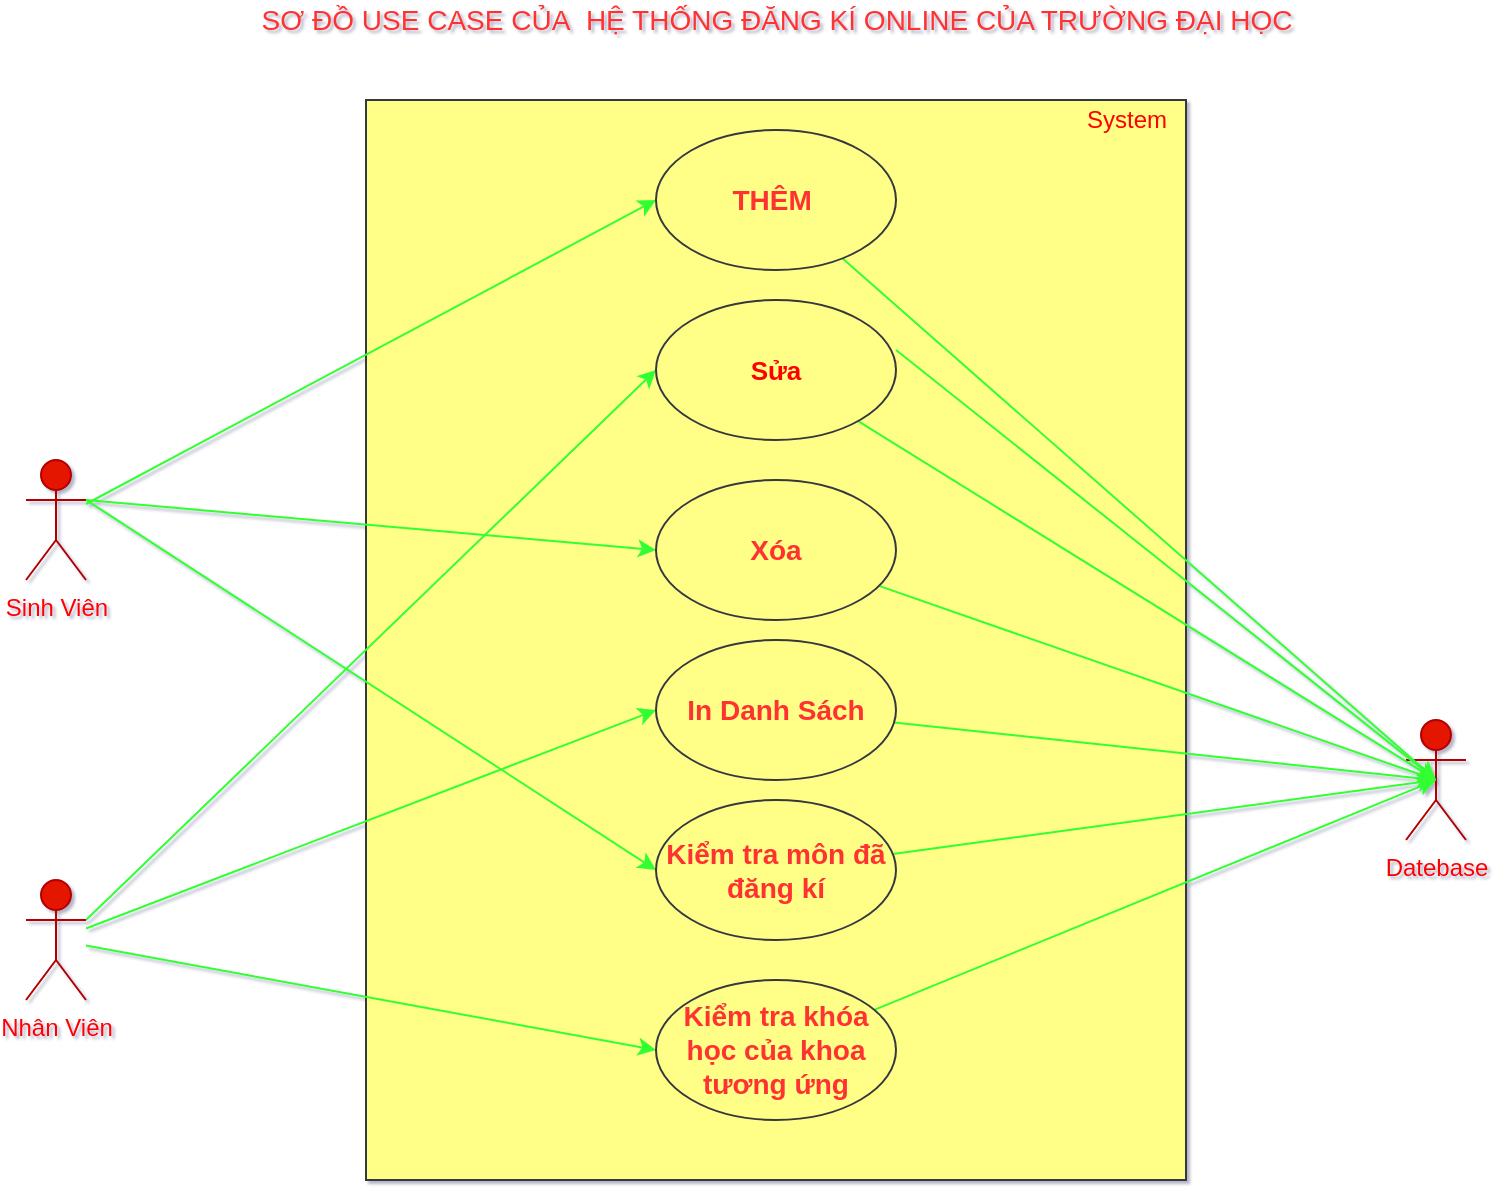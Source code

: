 <mxfile>
    <diagram name="UC lap 1.1" id="BaKB5xQlS7AyTsy6IDyh">
        <mxGraphModel dx="813" dy="609" grid="1" gridSize="10" guides="1" tooltips="1" connect="1" arrows="1" fold="1" page="1" pageScale="1" pageWidth="850" pageHeight="1100" background="#ffffff" math="0" shadow="1">
            <root>
                <mxCell id="HywjJnOVn50r_yaGMCUA-0"/>
                <mxCell id="HywjJnOVn50r_yaGMCUA-1" parent="HywjJnOVn50r_yaGMCUA-0"/>
                <mxCell id="HywjJnOVn50r_yaGMCUA-2" value="" style="whiteSpace=wrap;html=1;fillColor=#ffff88;strokeColor=#36393d;" parent="HywjJnOVn50r_yaGMCUA-1" vertex="1">
                    <mxGeometry x="220" y="90" width="410" height="540" as="geometry"/>
                </mxCell>
                <mxCell id="HywjJnOVn50r_yaGMCUA-6" value="System" style="text;html=1;align=center;verticalAlign=middle;resizable=0;points=[];autosize=1;strokeColor=none;fillColor=none;fontColor=#FF0000;" parent="HywjJnOVn50r_yaGMCUA-1" vertex="1">
                    <mxGeometry x="570" y="90" width="60" height="20" as="geometry"/>
                </mxCell>
                <mxCell id="57SZEl9mLYuHyeJzLV1E-9" style="edgeStyle=none;html=1;entryX=0;entryY=0.5;entryDx=0;entryDy=0;fontColor=#FF0000;strokeColor=#33FF33;" parent="HywjJnOVn50r_yaGMCUA-1" source="HywjJnOVn50r_yaGMCUA-8" target="HywjJnOVn50r_yaGMCUA-14" edge="1">
                    <mxGeometry relative="1" as="geometry"/>
                </mxCell>
                <mxCell id="57SZEl9mLYuHyeJzLV1E-10" style="edgeStyle=none;html=1;exitX=1;exitY=0.333;exitDx=0;exitDy=0;exitPerimeter=0;entryX=0;entryY=0.5;entryDx=0;entryDy=0;fontColor=#FF0000;strokeColor=#33FF33;" parent="HywjJnOVn50r_yaGMCUA-1" source="HywjJnOVn50r_yaGMCUA-8" target="HywjJnOVn50r_yaGMCUA-20" edge="1">
                    <mxGeometry relative="1" as="geometry"/>
                </mxCell>
                <mxCell id="57SZEl9mLYuHyeJzLV1E-15" style="edgeStyle=none;html=1;exitX=1;exitY=0.333;exitDx=0;exitDy=0;exitPerimeter=0;entryX=0;entryY=0.5;entryDx=0;entryDy=0;fontColor=#FF0000;strokeColor=#33FF33;" parent="HywjJnOVn50r_yaGMCUA-1" source="HywjJnOVn50r_yaGMCUA-8" target="57SZEl9mLYuHyeJzLV1E-1" edge="1">
                    <mxGeometry relative="1" as="geometry"/>
                </mxCell>
                <mxCell id="HywjJnOVn50r_yaGMCUA-8" value="&lt;font color=&quot;#ff0000&quot;&gt;Sinh Viên&lt;/font&gt;" style="shape=umlActor;verticalLabelPosition=bottom;verticalAlign=top;html=1;fillColor=#e51400;fontColor=#ffffff;strokeColor=#B20000;" parent="HywjJnOVn50r_yaGMCUA-1" vertex="1">
                    <mxGeometry x="50" y="270" width="30" height="60" as="geometry"/>
                </mxCell>
                <mxCell id="57SZEl9mLYuHyeJzLV1E-12" style="edgeStyle=none;html=1;entryX=0;entryY=0.5;entryDx=0;entryDy=0;fontColor=#FF0000;strokeColor=#33FF33;" parent="HywjJnOVn50r_yaGMCUA-1" source="HywjJnOVn50r_yaGMCUA-11" target="57SZEl9mLYuHyeJzLV1E-0" edge="1">
                    <mxGeometry relative="1" as="geometry"/>
                </mxCell>
                <mxCell id="57SZEl9mLYuHyeJzLV1E-13" style="edgeStyle=none;html=1;entryX=0;entryY=0.5;entryDx=0;entryDy=0;fontColor=#FF0000;strokeColor=#33FF33;" parent="HywjJnOVn50r_yaGMCUA-1" source="HywjJnOVn50r_yaGMCUA-11" target="57SZEl9mLYuHyeJzLV1E-3" edge="1">
                    <mxGeometry relative="1" as="geometry"/>
                </mxCell>
                <mxCell id="57SZEl9mLYuHyeJzLV1E-16" style="edgeStyle=none;html=1;exitX=1;exitY=0.333;exitDx=0;exitDy=0;exitPerimeter=0;entryX=0;entryY=0.5;entryDx=0;entryDy=0;fontColor=#FF0000;strokeColor=#33FF33;" parent="HywjJnOVn50r_yaGMCUA-1" source="HywjJnOVn50r_yaGMCUA-11" target="HywjJnOVn50r_yaGMCUA-18" edge="1">
                    <mxGeometry relative="1" as="geometry"/>
                </mxCell>
                <mxCell id="HywjJnOVn50r_yaGMCUA-11" value="&lt;font color=&quot;#ff0000&quot;&gt;Nhân Viên&lt;/font&gt;" style="shape=umlActor;verticalLabelPosition=bottom;verticalAlign=top;html=1;fillColor=#e51400;fontColor=#ffffff;strokeColor=#B20000;" parent="HywjJnOVn50r_yaGMCUA-1" vertex="1">
                    <mxGeometry x="50" y="480" width="30" height="60" as="geometry"/>
                </mxCell>
                <mxCell id="HywjJnOVn50r_yaGMCUA-12" value="&lt;font color=&quot;#ff0000&quot;&gt;Datebase&lt;/font&gt;" style="shape=umlActor;verticalLabelPosition=bottom;verticalAlign=top;html=1;fillColor=#e51400;fontColor=#ffffff;strokeColor=#B20000;" parent="HywjJnOVn50r_yaGMCUA-1" vertex="1">
                    <mxGeometry x="740" y="400" width="30" height="60" as="geometry"/>
                </mxCell>
                <mxCell id="HywjJnOVn50r_yaGMCUA-13" style="edgeStyle=none;html=1;fontSize=14;fontColor=#FF3333;strokeColor=#33FF33;entryX=0.5;entryY=0.5;entryDx=0;entryDy=0;entryPerimeter=0;" parent="HywjJnOVn50r_yaGMCUA-1" source="HywjJnOVn50r_yaGMCUA-14" target="HywjJnOVn50r_yaGMCUA-12" edge="1">
                    <mxGeometry relative="1" as="geometry">
                        <mxPoint x="580" y="200" as="targetPoint"/>
                    </mxGeometry>
                </mxCell>
                <mxCell id="HywjJnOVn50r_yaGMCUA-14" value="&lt;font color=&quot;#ff3333&quot;&gt;&lt;span style=&quot;font-size: 14px&quot;&gt;&lt;b&gt;THÊM&amp;nbsp;&lt;/b&gt;&lt;/span&gt;&lt;/font&gt;" style="ellipse;whiteSpace=wrap;html=1;fontSize=13;fillColor=#ffff88;strokeColor=#36393d;" parent="HywjJnOVn50r_yaGMCUA-1" vertex="1">
                    <mxGeometry x="365" y="105" width="120" height="70" as="geometry"/>
                </mxCell>
                <mxCell id="HywjJnOVn50r_yaGMCUA-15" style="edgeStyle=none;html=1;exitX=1;exitY=0.5;exitDx=0;exitDy=0;fontSize=14;fontColor=#FF3333;strokeColor=#33FF33;entryX=0.5;entryY=0.5;entryDx=0;entryDy=0;entryPerimeter=0;" parent="HywjJnOVn50r_yaGMCUA-1" target="HywjJnOVn50r_yaGMCUA-12" edge="1">
                    <mxGeometry relative="1" as="geometry">
                        <mxPoint x="670" y="270" as="targetPoint"/>
                        <mxPoint x="485" y="215" as="sourcePoint"/>
                    </mxGeometry>
                </mxCell>
                <mxCell id="HywjJnOVn50r_yaGMCUA-17" style="edgeStyle=none;html=1;entryX=0.5;entryY=0.5;entryDx=0;entryDy=0;entryPerimeter=0;fontSize=14;fontColor=#FF3333;strokeColor=#33FF33;" parent="HywjJnOVn50r_yaGMCUA-1" source="HywjJnOVn50r_yaGMCUA-18" target="HywjJnOVn50r_yaGMCUA-12" edge="1">
                    <mxGeometry relative="1" as="geometry"/>
                </mxCell>
                <mxCell id="HywjJnOVn50r_yaGMCUA-18" value="&lt;font color=&quot;#ff0000&quot;&gt;&lt;b&gt;Sửa&lt;/b&gt;&lt;/font&gt;" style="ellipse;whiteSpace=wrap;html=1;fontSize=13;fillColor=#ffff88;strokeColor=#36393d;" parent="HywjJnOVn50r_yaGMCUA-1" vertex="1">
                    <mxGeometry x="365" y="190" width="120" height="70" as="geometry"/>
                </mxCell>
                <mxCell id="HywjJnOVn50r_yaGMCUA-19" style="edgeStyle=none;html=1;entryX=0.5;entryY=0.5;entryDx=0;entryDy=0;entryPerimeter=0;fontSize=14;fontColor=#FF3333;strokeColor=#33FF33;" parent="HywjJnOVn50r_yaGMCUA-1" source="HywjJnOVn50r_yaGMCUA-20" target="HywjJnOVn50r_yaGMCUA-12" edge="1">
                    <mxGeometry relative="1" as="geometry"/>
                </mxCell>
                <mxCell id="HywjJnOVn50r_yaGMCUA-20" value="&lt;font color=&quot;#ff3333&quot;&gt;&lt;span style=&quot;font-size: 14px&quot;&gt;&lt;b&gt;Xóa&lt;/b&gt;&lt;/span&gt;&lt;/font&gt;" style="ellipse;whiteSpace=wrap;html=1;fontSize=13;fillColor=#ffff88;strokeColor=#36393d;" parent="HywjJnOVn50r_yaGMCUA-1" vertex="1">
                    <mxGeometry x="365" y="280" width="120" height="70" as="geometry"/>
                </mxCell>
                <mxCell id="5IM-y720YFVcqMJ-c1rj-0" value="SƠ ĐỒ USE CASE CỦA&amp;nbsp; HỆ THỐNG ĐĂNG KÍ ONLINE CỦA TRƯỜNG ĐẠI HỌC" style="text;html=1;align=center;verticalAlign=middle;resizable=0;points=[];autosize=1;strokeColor=none;fillColor=none;fontSize=14;fontColor=#FF3333;" parent="HywjJnOVn50r_yaGMCUA-1" vertex="1">
                    <mxGeometry x="160" y="40" width="530" height="20" as="geometry"/>
                </mxCell>
                <mxCell id="57SZEl9mLYuHyeJzLV1E-5" style="edgeStyle=none;html=1;entryX=0.5;entryY=0.5;entryDx=0;entryDy=0;entryPerimeter=0;fontColor=#FF0000;strokeColor=#33FF33;" parent="HywjJnOVn50r_yaGMCUA-1" source="57SZEl9mLYuHyeJzLV1E-0" target="HywjJnOVn50r_yaGMCUA-12" edge="1">
                    <mxGeometry relative="1" as="geometry"/>
                </mxCell>
                <mxCell id="57SZEl9mLYuHyeJzLV1E-0" value="&lt;font color=&quot;#ff3333&quot;&gt;&lt;span style=&quot;font-size: 14px&quot;&gt;&lt;b&gt;In Danh Sách&lt;/b&gt;&lt;/span&gt;&lt;/font&gt;" style="ellipse;whiteSpace=wrap;html=1;fontSize=13;fillColor=#ffff88;strokeColor=#36393d;" parent="HywjJnOVn50r_yaGMCUA-1" vertex="1">
                    <mxGeometry x="365" y="360" width="120" height="70" as="geometry"/>
                </mxCell>
                <mxCell id="57SZEl9mLYuHyeJzLV1E-6" style="edgeStyle=none;html=1;entryX=0.5;entryY=0.5;entryDx=0;entryDy=0;entryPerimeter=0;fontColor=#FF0000;strokeColor=#33FF33;" parent="HywjJnOVn50r_yaGMCUA-1" source="57SZEl9mLYuHyeJzLV1E-1" target="HywjJnOVn50r_yaGMCUA-12" edge="1">
                    <mxGeometry relative="1" as="geometry"/>
                </mxCell>
                <mxCell id="57SZEl9mLYuHyeJzLV1E-1" value="&lt;font color=&quot;#ff3333&quot;&gt;&lt;span style=&quot;font-size: 14px&quot;&gt;&lt;b&gt;Kiểm tra môn đã đăng kí&lt;/b&gt;&lt;/span&gt;&lt;/font&gt;" style="ellipse;whiteSpace=wrap;html=1;fontSize=13;fillColor=#ffff88;strokeColor=#36393d;" parent="HywjJnOVn50r_yaGMCUA-1" vertex="1">
                    <mxGeometry x="365" y="440" width="120" height="70" as="geometry"/>
                </mxCell>
                <mxCell id="57SZEl9mLYuHyeJzLV1E-8" style="edgeStyle=none;html=1;entryX=0.5;entryY=0.5;entryDx=0;entryDy=0;entryPerimeter=0;fontColor=#FF0000;strokeColor=#33FF33;" parent="HywjJnOVn50r_yaGMCUA-1" source="57SZEl9mLYuHyeJzLV1E-3" target="HywjJnOVn50r_yaGMCUA-12" edge="1">
                    <mxGeometry relative="1" as="geometry"/>
                </mxCell>
                <mxCell id="57SZEl9mLYuHyeJzLV1E-3" value="&lt;font color=&quot;#ff3333&quot;&gt;&lt;span style=&quot;font-size: 14px&quot;&gt;&lt;b&gt;Kiểm tra khóa học của khoa tương ứng&lt;/b&gt;&lt;/span&gt;&lt;/font&gt;" style="ellipse;whiteSpace=wrap;html=1;fontSize=13;fillColor=#ffff88;strokeColor=#36393d;" parent="HywjJnOVn50r_yaGMCUA-1" vertex="1">
                    <mxGeometry x="365" y="530" width="120" height="70" as="geometry"/>
                </mxCell>
            </root>
        </mxGraphModel>
    </diagram>
    <diagram id="lmcQw4kvbDphi3jp26cH" name="UC lap 1.2">
        <mxGraphModel dx="813" dy="609" grid="1" gridSize="10" guides="1" tooltips="1" connect="1" arrows="1" fold="1" page="1" pageScale="1" pageWidth="850" pageHeight="1100" background="#ffffff" math="0" shadow="1">
            <root>
                <mxCell id="0"/>
                <mxCell id="1" parent="0"/>
                <mxCell id="6" value="&lt;br&gt;&lt;br&gt;" style="whiteSpace=wrap;html=1;fillColor=#ffff88;strokeColor=#36393d;" parent="1" vertex="1">
                    <mxGeometry x="255" y="130" width="340" height="490" as="geometry"/>
                </mxCell>
                <mxCell id="22" style="edgeStyle=none;html=1;fontSize=14;fontColor=#FF3333;strokeColor=#33FF33;entryX=0;entryY=0.5;entryDx=0;entryDy=0;exitX=0.5;exitY=0.5;exitDx=0;exitDy=0;exitPerimeter=0;" parent="1" source="4" target="19" edge="1">
                    <mxGeometry relative="1" as="geometry"/>
                </mxCell>
                <mxCell id="33" style="edgeStyle=none;html=1;exitX=0.5;exitY=0.5;exitDx=0;exitDy=0;exitPerimeter=0;fontSize=14;fontColor=#FF3333;strokeColor=#33FF33;entryX=0;entryY=0.5;entryDx=0;entryDy=0;" parent="1" source="4" target="21" edge="1">
                    <mxGeometry relative="1" as="geometry"/>
                </mxCell>
                <mxCell id="CKqXCQ0zweLGZ3_orSPS-34" style="edgeStyle=none;html=1;exitX=0.5;exitY=0.5;exitDx=0;exitDy=0;exitPerimeter=0;fontSize=14;fontColor=#FF3333;strokeColor=#33FF33;entryX=0;entryY=0.5;entryDx=0;entryDy=0;" parent="1" source="4" target="CKqXCQ0zweLGZ3_orSPS-33" edge="1">
                    <mxGeometry relative="1" as="geometry"/>
                </mxCell>
                <mxCell id="4" value="&lt;font color=&quot;#ff0000&quot;&gt;Khach Hang Mua&lt;/font&gt;" style="shape=umlActor;verticalLabelPosition=bottom;verticalAlign=top;html=1;fillColor=#e51400;fontColor=#ffffff;strokeColor=#B20000;" parent="1" vertex="1">
                    <mxGeometry x="80" y="350" width="30" height="60" as="geometry"/>
                </mxCell>
                <mxCell id="7" value="System" style="text;html=1;align=center;verticalAlign=middle;resizable=0;points=[];autosize=1;strokeColor=none;fillColor=none;fontColor=#FF0000;" parent="1" vertex="1">
                    <mxGeometry x="535" y="130" width="60" height="20" as="geometry"/>
                </mxCell>
                <mxCell id="31" style="edgeStyle=none;html=1;entryX=0;entryY=0.5;entryDx=0;entryDy=0;fontSize=14;fontColor=#FF3333;strokeColor=#33FF33;" parent="1" source="8" target="18" edge="1">
                    <mxGeometry relative="1" as="geometry"/>
                </mxCell>
                <mxCell id="CKqXCQ0zweLGZ3_orSPS-36" style="edgeStyle=none;html=1;exitX=0.5;exitY=0.5;exitDx=0;exitDy=0;exitPerimeter=0;entryX=0;entryY=0.5;entryDx=0;entryDy=0;fontSize=14;fontColor=#FF3333;strokeColor=#33FF33;" parent="1" source="8" target="CKqXCQ0zweLGZ3_orSPS-33" edge="1">
                    <mxGeometry relative="1" as="geometry"/>
                </mxCell>
                <mxCell id="8" value="&lt;font color=&quot;#ff0000&quot;&gt;Khach Hang Ban&lt;/font&gt;" style="shape=umlActor;verticalLabelPosition=bottom;verticalAlign=top;html=1;fillColor=#e51400;fontColor=#ffffff;strokeColor=#B20000;" parent="1" vertex="1">
                    <mxGeometry x="80" y="220" width="30" height="60" as="geometry"/>
                </mxCell>
                <mxCell id="E8vC2fq5tRSSQcgFJ9qM-34" style="edgeStyle=none;html=1;exitX=0.5;exitY=0.5;exitDx=0;exitDy=0;exitPerimeter=0;entryX=0;entryY=0.5;entryDx=0;entryDy=0;strokeColor=#33FF33;" parent="1" source="9" target="CKqXCQ0zweLGZ3_orSPS-56" edge="1">
                    <mxGeometry relative="1" as="geometry"/>
                </mxCell>
                <mxCell id="E8vC2fq5tRSSQcgFJ9qM-46" style="edgeStyle=none;html=1;exitX=0.5;exitY=0.5;exitDx=0;exitDy=0;exitPerimeter=0;entryX=0.5;entryY=1;entryDx=0;entryDy=0;strokeColor=#33FF33;" parent="1" source="9" target="18" edge="1">
                    <mxGeometry relative="1" as="geometry"/>
                </mxCell>
                <mxCell id="9" value="&lt;font color=&quot;#ff0000&quot;&gt;Cong Ty&lt;/font&gt;" style="shape=umlActor;verticalLabelPosition=bottom;verticalAlign=top;html=1;fillColor=#e51400;fontColor=#ffffff;strokeColor=#B20000;" parent="1" vertex="1">
                    <mxGeometry x="80" y="480" width="30" height="60" as="geometry"/>
                </mxCell>
                <mxCell id="E8vC2fq5tRSSQcgFJ9qM-36" style="edgeStyle=none;html=1;exitX=1;exitY=0.5;exitDx=0;exitDy=0;entryX=0.5;entryY=0.5;entryDx=0;entryDy=0;entryPerimeter=0;strokeColor=#66FF66;" parent="1" source="18" target="TRkGjYj2hW8KchIMApZH-34" edge="1">
                    <mxGeometry relative="1" as="geometry">
                        <mxPoint x="720" y="350" as="targetPoint"/>
                    </mxGeometry>
                </mxCell>
                <mxCell id="18" value="&lt;font color=&quot;#ff3333&quot;&gt;&lt;span style=&quot;font-size: 14px&quot;&gt;&lt;b&gt;Cung Cấp Thông Tin Căn Nhà&lt;/b&gt;&lt;/span&gt;&lt;/font&gt;" style="ellipse;whiteSpace=wrap;html=1;fontSize=13;fillColor=#ffff88;strokeColor=#36393d;" parent="1" vertex="1">
                    <mxGeometry x="358" y="240" width="135" height="100" as="geometry"/>
                </mxCell>
                <mxCell id="E8vC2fq5tRSSQcgFJ9qM-38" style="edgeStyle=none;html=1;exitX=1;exitY=0.5;exitDx=0;exitDy=0;entryX=0.5;entryY=0.5;entryDx=0;entryDy=0;entryPerimeter=0;strokeColor=#66FF66;" parent="1" source="19" target="TRkGjYj2hW8KchIMApZH-34" edge="1">
                    <mxGeometry relative="1" as="geometry">
                        <mxPoint x="730" y="350" as="targetPoint"/>
                    </mxGeometry>
                </mxCell>
                <mxCell id="19" value="&lt;font color=&quot;#ff3333&quot;&gt;&lt;span style=&quot;font-size: 14px&quot;&gt;&lt;b&gt;Tìm Kiếm Căn Nhà&lt;/b&gt;&lt;/span&gt;&lt;/font&gt;" style="ellipse;whiteSpace=wrap;html=1;fontSize=13;fillColor=#ffff88;strokeColor=#36393d;" parent="1" vertex="1">
                    <mxGeometry x="365" y="450" width="120" height="70" as="geometry"/>
                </mxCell>
                <mxCell id="E8vC2fq5tRSSQcgFJ9qM-39" style="edgeStyle=none;html=1;exitX=1;exitY=0.5;exitDx=0;exitDy=0;entryX=0.5;entryY=0.5;entryDx=0;entryDy=0;entryPerimeter=0;strokeColor=#66FF66;" parent="1" source="21" target="TRkGjYj2hW8KchIMApZH-34" edge="1">
                    <mxGeometry relative="1" as="geometry"/>
                </mxCell>
                <mxCell id="21" value="&lt;font color=&quot;#ff3333&quot;&gt;&lt;span style=&quot;font-size: 14px&quot;&gt;&lt;b&gt;Chọn Mua&lt;/b&gt;&lt;/span&gt;&lt;/font&gt;&lt;span style=&quot;color: rgba(0 , 0 , 0 , 0) ; font-family: monospace ; font-size: 0px&quot;&gt;%3CmxGraphModel%3E%3Croot%3E%3CmxCell%20id%3D%220%22%2F%3E%3CmxCell%20id%3D%221%22%20parent%3D%220%22%2F%3E%3CmxCell%20id%3D%222%22%20value%3D%22%26lt%3Bfont%20color%3D%26quot%3B%23ff3333%26quot%3B%20size%3D%26quot%3B1%26quot%3B%26gt%3B%26lt%3Bb%20style%3D%26quot%3Bfont-size%3A%2014px%26quot%3B%26gt%3BCung%20cap%20thong%20tin%26lt%3B%2Fb%26gt%3B%26lt%3B%2Ffont%26gt%3B%22%20style%3D%22ellipse%3BwhiteSpace%3Dwrap%3Bhtml%3D1%3BfontSize%3D13%3BfillColor%3D%23ffff88%3BstrokeColor%3D%2336393d%3B%22%20vertex%3D%221%22%20parent%3D%221%22%3E%3CmxGeometry%20x%3D%22375%22%20y%3D%22210%22%20width%3D%22120%22%20height%3D%2270%22%20as%3D%22geometry%22%2F%3E%3C%2FmxCell%3E%3C%2Froot%3E%3C%2FmxGraphModel%3E&lt;/span&gt;" style="ellipse;whiteSpace=wrap;html=1;fontSize=13;fillColor=#ffff88;strokeColor=#36393d;" parent="1" vertex="1">
                    <mxGeometry x="365" y="540" width="120" height="70" as="geometry"/>
                </mxCell>
                <mxCell id="oj7GwHbFs0XgpvPDN98D-33" value="SƠ ĐỒ USE CASE CỦA CÔNG TY KINH DOANH BẤT ĐỘNG SẢN&amp;nbsp;" style="text;html=1;align=center;verticalAlign=middle;resizable=0;points=[];autosize=1;strokeColor=none;fillColor=none;fontSize=14;fontColor=#FF3333;" parent="1" vertex="1">
                    <mxGeometry x="205" y="90" width="440" height="20" as="geometry"/>
                </mxCell>
                <mxCell id="E8vC2fq5tRSSQcgFJ9qM-35" style="edgeStyle=none;html=1;exitX=1;exitY=0.5;exitDx=0;exitDy=0;entryX=0.5;entryY=0.5;entryDx=0;entryDy=0;entryPerimeter=0;strokeColor=#66FF66;" parent="1" source="CKqXCQ0zweLGZ3_orSPS-33" target="TRkGjYj2hW8KchIMApZH-34" edge="1">
                    <mxGeometry relative="1" as="geometry"/>
                </mxCell>
                <mxCell id="CKqXCQ0zweLGZ3_orSPS-33" value="&lt;font color=&quot;#ff0000&quot;&gt;&lt;b&gt;Đăng Nhập&lt;/b&gt;&lt;/font&gt;" style="ellipse;whiteSpace=wrap;html=1;fontSize=13;fillColor=#ffff88;strokeColor=#36393d;" parent="1" vertex="1">
                    <mxGeometry x="365" y="140" width="120" height="70" as="geometry"/>
                </mxCell>
                <mxCell id="CKqXCQ0zweLGZ3_orSPS-42" value="" style="endArrow=none;dashed=1;html=1;fontSize=14;fontColor=#FF0000;strokeColor=#33FF33;exitX=0;exitY=0;exitDx=0;exitDy=0;entryX=0;entryY=1;entryDx=0;entryDy=0;" parent="1" source="21" target="CKqXCQ0zweLGZ3_orSPS-33" edge="1">
                    <mxGeometry width="50" height="50" relative="1" as="geometry">
                        <mxPoint x="500" y="510" as="sourcePoint"/>
                        <mxPoint x="550" y="460" as="targetPoint"/>
                        <Array as="points">
                            <mxPoint x="290" y="410"/>
                        </Array>
                    </mxGeometry>
                </mxCell>
                <mxCell id="CKqXCQ0zweLGZ3_orSPS-49" value="" style="endArrow=classic;html=1;fontSize=14;fontColor=#FF0000;strokeColor=#33FF33;entryX=0;entryY=1;entryDx=0;entryDy=0;" parent="1" target="CKqXCQ0zweLGZ3_orSPS-33" edge="1">
                    <mxGeometry width="50" height="50" relative="1" as="geometry">
                        <mxPoint x="360" y="250" as="sourcePoint"/>
                        <mxPoint x="550" y="480" as="targetPoint"/>
                    </mxGeometry>
                </mxCell>
                <mxCell id="CKqXCQ0zweLGZ3_orSPS-55" value="&lt;span style=&quot;color: rgb(255, 0, 0); font-family: helvetica; font-size: 14px; font-style: normal; font-weight: 400; letter-spacing: normal; text-align: center; text-indent: 0px; text-transform: none; word-spacing: 0px; background-color: rgb(255, 255, 102); display: inline; float: none;&quot;&gt;&amp;lt;&amp;lt;includes&amp;gt;&amp;gt;&lt;/span&gt;" style="text;whiteSpace=wrap;html=1;fontSize=14;fontColor=#FF0000;" parent="1" vertex="1">
                    <mxGeometry x="270" y="340" width="110" height="30" as="geometry"/>
                </mxCell>
                <mxCell id="E8vC2fq5tRSSQcgFJ9qM-37" style="edgeStyle=none;html=1;exitX=1;exitY=0.5;exitDx=0;exitDy=0;entryX=0.5;entryY=0.5;entryDx=0;entryDy=0;entryPerimeter=0;strokeColor=#66FF66;" parent="1" source="CKqXCQ0zweLGZ3_orSPS-56" target="TRkGjYj2hW8KchIMApZH-34" edge="1">
                    <mxGeometry relative="1" as="geometry"/>
                </mxCell>
                <mxCell id="CKqXCQ0zweLGZ3_orSPS-56" value="&lt;font color=&quot;#ff3333&quot;&gt;&lt;span style=&quot;font-size: 14px&quot;&gt;&lt;b&gt;Đăng bán&lt;/b&gt;&lt;/span&gt;&lt;/font&gt;" style="ellipse;whiteSpace=wrap;html=1;fontSize=13;fillColor=#ffff88;strokeColor=#36393d;" parent="1" vertex="1">
                    <mxGeometry x="365" y="370" width="120" height="70" as="geometry"/>
                </mxCell>
                <mxCell id="TRkGjYj2hW8KchIMApZH-34" value="&lt;font color=&quot;#ff0000&quot;&gt;Database&lt;br&gt;&lt;br&gt;&lt;/font&gt;" style="shape=umlActor;verticalLabelPosition=bottom;verticalAlign=top;html=1;fillColor=#e51400;fontColor=#ffffff;strokeColor=#B20000;" parent="1" vertex="1">
                    <mxGeometry x="710" y="325" width="30" height="60" as="geometry"/>
                </mxCell>
                <mxCell id="E8vC2fq5tRSSQcgFJ9qM-40" value="" style="endArrow=none;dashed=1;html=1;fontSize=14;fontColor=#FF0000;strokeColor=#33FF33;exitX=1;exitY=1;exitDx=0;exitDy=0;entryX=1;entryY=1;entryDx=0;entryDy=0;" parent="1" source="18" target="CKqXCQ0zweLGZ3_orSPS-33" edge="1">
                    <mxGeometry width="50" height="50" relative="1" as="geometry">
                        <mxPoint x="392.574" y="560.251" as="sourcePoint"/>
                        <mxPoint x="392.574" y="209.749" as="targetPoint"/>
                        <Array as="points">
                            <mxPoint x="550" y="270"/>
                        </Array>
                    </mxGeometry>
                </mxCell>
                <mxCell id="E8vC2fq5tRSSQcgFJ9qM-41" value="&lt;span style=&quot;color: rgb(255, 0, 0); font-family: helvetica; font-size: 14px; font-style: normal; font-weight: 400; letter-spacing: normal; text-align: center; text-indent: 0px; text-transform: none; word-spacing: 0px; background-color: rgb(255, 255, 102); display: inline; float: none;&quot;&gt;&amp;lt;&amp;lt;includes&amp;gt;&amp;gt;&lt;/span&gt;" style="text;whiteSpace=wrap;html=1;fontSize=14;fontColor=#FF0000;" parent="1" vertex="1">
                    <mxGeometry x="450" y="210" width="110" height="30" as="geometry"/>
                </mxCell>
                <mxCell id="E8vC2fq5tRSSQcgFJ9qM-43" value="" style="endArrow=classic;html=1;fontSize=14;fontColor=#FF0000;strokeColor=#33FF33;entryX=1;entryY=1;entryDx=0;entryDy=0;" parent="1" source="E8vC2fq5tRSSQcgFJ9qM-41" target="CKqXCQ0zweLGZ3_orSPS-33" edge="1">
                    <mxGeometry width="50" height="50" relative="1" as="geometry">
                        <mxPoint x="370" y="260" as="sourcePoint"/>
                        <mxPoint x="392.574" y="209.749" as="targetPoint"/>
                    </mxGeometry>
                </mxCell>
                <mxCell id="E8vC2fq5tRSSQcgFJ9qM-44" value="" style="endArrow=none;dashed=1;html=1;fontSize=14;fontColor=#FF0000;strokeColor=#33FF33;exitX=1;exitY=0;exitDx=0;exitDy=0;entryX=1;entryY=1;entryDx=0;entryDy=0;" parent="1" source="CKqXCQ0zweLGZ3_orSPS-56" edge="1">
                    <mxGeometry width="50" height="50" relative="1" as="geometry">
                        <mxPoint x="483.052" y="335.487" as="sourcePoint"/>
                        <mxPoint x="477.426" y="209.749" as="targetPoint"/>
                        <Array as="points">
                            <mxPoint x="570" y="370"/>
                        </Array>
                    </mxGeometry>
                </mxCell>
                <mxCell id="E8vC2fq5tRSSQcgFJ9qM-45" value="&lt;span style=&quot;color: rgb(255, 0, 0); font-family: helvetica; font-size: 14px; font-style: normal; font-weight: 400; letter-spacing: normal; text-align: center; text-indent: 0px; text-transform: none; word-spacing: 0px; background-color: rgb(255, 255, 102); display: inline; float: none;&quot;&gt;&amp;lt;&amp;lt;includes&amp;gt;&amp;gt;&lt;/span&gt;" style="text;whiteSpace=wrap;html=1;fontSize=14;fontColor=#FF0000;" parent="1" vertex="1">
                    <mxGeometry x="493" y="320" width="110" height="30" as="geometry"/>
                </mxCell>
            </root>
        </mxGraphModel>
    </diagram>
    <diagram name="UC lap 1.3" id="aLerm6YM1R3cJ49Gw85k">
        <mxGraphModel dx="813" dy="609" grid="1" gridSize="10" guides="1" tooltips="1" connect="1" arrows="1" fold="1" page="1" pageScale="1" pageWidth="850" pageHeight="1100" background="#ffffff" math="0" shadow="1">
            <root>
                <mxCell id="0dL-zO5Dm2OIh3HviiRP-0"/>
                <mxCell id="0dL-zO5Dm2OIh3HviiRP-1" parent="0dL-zO5Dm2OIh3HviiRP-0"/>
                <mxCell id="0dL-zO5Dm2OIh3HviiRP-2" value="" style="whiteSpace=wrap;html=1;fillColor=#ffff88;strokeColor=#36393d;" parent="0dL-zO5Dm2OIh3HviiRP-1" vertex="1">
                    <mxGeometry x="190" y="50" width="480" height="860" as="geometry"/>
                </mxCell>
                <mxCell id="IfrcRy9oZ4zMCc9EystK-19" style="edgeStyle=none;html=1;exitX=0.5;exitY=0.5;exitDx=0;exitDy=0;exitPerimeter=0;entryX=0;entryY=0.5;entryDx=0;entryDy=0;fontColor=#FF3333;strokeColor=#33FF33;" parent="0dL-zO5Dm2OIh3HviiRP-1" source="0dL-zO5Dm2OIh3HviiRP-5" target="IfrcRy9oZ4zMCc9EystK-5" edge="1">
                    <mxGeometry relative="1" as="geometry"/>
                </mxCell>
                <mxCell id="IfrcRy9oZ4zMCc9EystK-20" style="edgeStyle=none;html=1;exitX=0.5;exitY=0.5;exitDx=0;exitDy=0;exitPerimeter=0;entryX=0;entryY=0.5;entryDx=0;entryDy=0;fontColor=#FF3333;strokeColor=#33FF33;" parent="0dL-zO5Dm2OIh3HviiRP-1" source="0dL-zO5Dm2OIh3HviiRP-5" target="IfrcRy9oZ4zMCc9EystK-0" edge="1">
                    <mxGeometry relative="1" as="geometry"/>
                </mxCell>
                <mxCell id="IfrcRy9oZ4zMCc9EystK-21" style="edgeStyle=none;html=1;exitX=0.5;exitY=0.5;exitDx=0;exitDy=0;exitPerimeter=0;entryX=0;entryY=0.5;entryDx=0;entryDy=0;fontColor=#FF3333;strokeColor=#33FF33;" parent="0dL-zO5Dm2OIh3HviiRP-1" source="0dL-zO5Dm2OIh3HviiRP-5" target="IfrcRy9oZ4zMCc9EystK-3" edge="1">
                    <mxGeometry relative="1" as="geometry"/>
                </mxCell>
                <mxCell id="IfrcRy9oZ4zMCc9EystK-22" style="edgeStyle=none;html=1;exitX=0.5;exitY=0.5;exitDx=0;exitDy=0;exitPerimeter=0;entryX=0;entryY=0.5;entryDx=0;entryDy=0;fontColor=#FF3333;strokeColor=#33FF33;" parent="0dL-zO5Dm2OIh3HviiRP-1" source="0dL-zO5Dm2OIh3HviiRP-5" target="IfrcRy9oZ4zMCc9EystK-4" edge="1">
                    <mxGeometry relative="1" as="geometry"/>
                </mxCell>
                <mxCell id="IfrcRy9oZ4zMCc9EystK-23" style="edgeStyle=none;html=1;exitX=0.5;exitY=0.5;exitDx=0;exitDy=0;exitPerimeter=0;entryX=0;entryY=0.5;entryDx=0;entryDy=0;fontColor=#FF3333;strokeColor=#33FF33;" parent="0dL-zO5Dm2OIh3HviiRP-1" source="0dL-zO5Dm2OIh3HviiRP-5" target="0dL-zO5Dm2OIh3HviiRP-20" edge="1">
                    <mxGeometry relative="1" as="geometry"/>
                </mxCell>
                <mxCell id="IfrcRy9oZ4zMCc9EystK-24" style="edgeStyle=none;html=1;exitX=0.5;exitY=0.5;exitDx=0;exitDy=0;exitPerimeter=0;entryX=0;entryY=0.5;entryDx=0;entryDy=0;fontColor=#FF3333;strokeColor=#33FF33;" parent="0dL-zO5Dm2OIh3HviiRP-1" source="0dL-zO5Dm2OIh3HviiRP-5" target="IfrcRy9oZ4zMCc9EystK-1" edge="1">
                    <mxGeometry relative="1" as="geometry"/>
                </mxCell>
                <mxCell id="0dL-zO5Dm2OIh3HviiRP-5" value="&lt;font color=&quot;#ff0000&quot;&gt;Quan Li&lt;/font&gt;" style="shape=umlActor;verticalLabelPosition=bottom;verticalAlign=top;html=1;fillColor=#e51400;fontColor=#ffffff;strokeColor=#B20000;" parent="0dL-zO5Dm2OIh3HviiRP-1" vertex="1">
                    <mxGeometry x="20" y="560" width="30" height="60" as="geometry"/>
                </mxCell>
                <mxCell id="0dL-zO5Dm2OIh3HviiRP-6" value="System" style="text;html=1;align=center;verticalAlign=middle;resizable=0;points=[];autosize=1;strokeColor=none;fillColor=none;fontColor=#FF0000;" parent="0dL-zO5Dm2OIh3HviiRP-1" vertex="1">
                    <mxGeometry x="610" y="50" width="60" height="20" as="geometry"/>
                </mxCell>
                <mxCell id="IfrcRy9oZ4zMCc9EystK-16" style="edgeStyle=none;html=1;exitX=0.5;exitY=0.5;exitDx=0;exitDy=0;exitPerimeter=0;entryX=0;entryY=0.5;entryDx=0;entryDy=0;fontColor=#FF3333;strokeColor=#33FF33;" parent="0dL-zO5Dm2OIh3HviiRP-1" source="0dL-zO5Dm2OIh3HviiRP-8" target="0dL-zO5Dm2OIh3HviiRP-14" edge="1">
                    <mxGeometry relative="1" as="geometry"/>
                </mxCell>
                <mxCell id="IfrcRy9oZ4zMCc9EystK-17" style="edgeStyle=none;html=1;exitX=0.5;exitY=0.5;exitDx=0;exitDy=0;exitPerimeter=0;entryX=0;entryY=0.5;entryDx=0;entryDy=0;fontColor=#FF3333;strokeColor=#33FF33;" parent="0dL-zO5Dm2OIh3HviiRP-1" source="0dL-zO5Dm2OIh3HviiRP-8" target="0dL-zO5Dm2OIh3HviiRP-16" edge="1">
                    <mxGeometry relative="1" as="geometry"/>
                </mxCell>
                <mxCell id="0dL-zO5Dm2OIh3HviiRP-8" value="&lt;font color=&quot;#ff0000&quot;&gt;Khach Hang&lt;/font&gt;" style="shape=umlActor;verticalLabelPosition=bottom;verticalAlign=top;html=1;fillColor=#e51400;fontColor=#ffffff;strokeColor=#B20000;" parent="0dL-zO5Dm2OIh3HviiRP-1" vertex="1">
                    <mxGeometry x="30" y="145" width="30" height="60" as="geometry"/>
                </mxCell>
                <mxCell id="0dL-zO5Dm2OIh3HviiRP-12" value="&lt;font color=&quot;#ff0000&quot;&gt;Datebase&lt;/font&gt;" style="shape=umlActor;verticalLabelPosition=bottom;verticalAlign=top;html=1;fillColor=#e51400;fontColor=#ffffff;strokeColor=#B20000;" parent="0dL-zO5Dm2OIh3HviiRP-1" vertex="1">
                    <mxGeometry x="800" y="425" width="30" height="60" as="geometry"/>
                </mxCell>
                <mxCell id="0dL-zO5Dm2OIh3HviiRP-14" value="&lt;b&gt;&lt;font color=&quot;#ff3333&quot;&gt;Mượn ĐĨa&lt;/font&gt;&lt;/b&gt;" style="ellipse;whiteSpace=wrap;html=1;fontSize=13;fillColor=#ffff88;strokeColor=#36393d;" parent="0dL-zO5Dm2OIh3HviiRP-1" vertex="1">
                    <mxGeometry x="270" y="60" width="120" height="70" as="geometry"/>
                </mxCell>
                <mxCell id="0dL-zO5Dm2OIh3HviiRP-16" value="&lt;font color=&quot;#ff3333&quot;&gt;&lt;span style=&quot;font-size: 14px&quot;&gt;&lt;b&gt;Trả Đĩa&lt;/b&gt;&lt;/span&gt;&lt;/font&gt;" style="ellipse;whiteSpace=wrap;html=1;fontSize=13;fillColor=#ffff88;strokeColor=#36393d;" parent="0dL-zO5Dm2OIh3HviiRP-1" vertex="1">
                    <mxGeometry x="270" y="205" width="120" height="70" as="geometry"/>
                </mxCell>
                <mxCell id="32CurcwOx7G0e572XrAO-2" style="edgeStyle=none;html=1;exitX=1;exitY=0.5;exitDx=0;exitDy=0;entryX=0.5;entryY=0.5;entryDx=0;entryDy=0;entryPerimeter=0;strokeColor=#33FF33;" parent="0dL-zO5Dm2OIh3HviiRP-1" source="0dL-zO5Dm2OIh3HviiRP-18" target="0dL-zO5Dm2OIh3HviiRP-12" edge="1">
                    <mxGeometry relative="1" as="geometry"/>
                </mxCell>
                <mxCell id="0dL-zO5Dm2OIh3HviiRP-18" value="&lt;font color=&quot;#ff3333&quot;&gt;&lt;span style=&quot;font-size: 14px&quot;&gt;&lt;b&gt;Đóng phạt&lt;/b&gt;&lt;/span&gt;&lt;/font&gt;" style="ellipse;whiteSpace=wrap;html=1;fontSize=13;fillColor=#ffff88;strokeColor=#36393d;" parent="0dL-zO5Dm2OIh3HviiRP-1" vertex="1">
                    <mxGeometry x="490" y="205" width="120" height="70" as="geometry"/>
                </mxCell>
                <mxCell id="0dL-zO5Dm2OIh3HviiRP-19" style="edgeStyle=none;html=1;entryX=0.5;entryY=0.5;entryDx=0;entryDy=0;entryPerimeter=0;fontSize=14;fontColor=#FF3333;strokeColor=#33FF33;" parent="0dL-zO5Dm2OIh3HviiRP-1" source="0dL-zO5Dm2OIh3HviiRP-20" target="0dL-zO5Dm2OIh3HviiRP-12" edge="1">
                    <mxGeometry relative="1" as="geometry"/>
                </mxCell>
                <mxCell id="IfrcRy9oZ4zMCc9EystK-14" style="edgeStyle=none;html=1;exitX=1;exitY=0.5;exitDx=0;exitDy=0;fontColor=#FF3333;strokeColor=#33FF33;entryX=0.5;entryY=0.5;entryDx=0;entryDy=0;entryPerimeter=0;" parent="0dL-zO5Dm2OIh3HviiRP-1" source="0dL-zO5Dm2OIh3HviiRP-20" target="0dL-zO5Dm2OIh3HviiRP-12" edge="1">
                    <mxGeometry relative="1" as="geometry">
                        <mxPoint x="740" y="440" as="targetPoint"/>
                    </mxGeometry>
                </mxCell>
                <mxCell id="0dL-zO5Dm2OIh3HviiRP-20" value="&lt;font color=&quot;#ff3333&quot;&gt;&lt;span style=&quot;font-size: 14px&quot;&gt;&lt;b&gt;Kiểm tra ngày mượn&lt;/b&gt;&lt;/span&gt;&lt;/font&gt;" style="ellipse;whiteSpace=wrap;html=1;fontSize=13;fillColor=#ffff88;strokeColor=#36393d;" parent="0dL-zO5Dm2OIh3HviiRP-1" vertex="1">
                    <mxGeometry x="370" y="730" width="120" height="70" as="geometry"/>
                </mxCell>
                <mxCell id="IfrcRy9oZ4zMCc9EystK-11" style="edgeStyle=none;html=1;exitX=1;exitY=0.5;exitDx=0;exitDy=0;entryX=0.5;entryY=0.5;entryDx=0;entryDy=0;entryPerimeter=0;fontColor=#FF3333;strokeColor=#33FF33;" parent="0dL-zO5Dm2OIh3HviiRP-1" source="IfrcRy9oZ4zMCc9EystK-0" target="0dL-zO5Dm2OIh3HviiRP-12" edge="1">
                    <mxGeometry relative="1" as="geometry"/>
                </mxCell>
                <mxCell id="IfrcRy9oZ4zMCc9EystK-0" value="&lt;font color=&quot;#ff3333&quot;&gt;&lt;span style=&quot;font-size: 14px&quot;&gt;&lt;b&gt;Kiểm tra đĩa trong cửa hàng&lt;/b&gt;&lt;/span&gt;&lt;/font&gt;" style="ellipse;whiteSpace=wrap;html=1;fontSize=13;fillColor=#ffff88;strokeColor=#36393d;" parent="0dL-zO5Dm2OIh3HviiRP-1" vertex="1">
                    <mxGeometry x="370" y="420" width="120" height="70" as="geometry"/>
                </mxCell>
                <mxCell id="IfrcRy9oZ4zMCc9EystK-15" style="edgeStyle=none;html=1;exitX=1;exitY=0.5;exitDx=0;exitDy=0;entryX=0.5;entryY=0.5;entryDx=0;entryDy=0;entryPerimeter=0;fontColor=#FF3333;strokeColor=#33FF33;" parent="0dL-zO5Dm2OIh3HviiRP-1" source="IfrcRy9oZ4zMCc9EystK-1" target="0dL-zO5Dm2OIh3HviiRP-12" edge="1">
                    <mxGeometry relative="1" as="geometry"/>
                </mxCell>
                <mxCell id="IfrcRy9oZ4zMCc9EystK-1" value="&lt;font color=&quot;#ff3333&quot;&gt;&lt;span style=&quot;font-size: 14px&quot;&gt;&lt;b&gt;In danh sách khách mượn&lt;/b&gt;&lt;/span&gt;&lt;/font&gt;" style="ellipse;whiteSpace=wrap;html=1;fontSize=13;fillColor=#ffff88;strokeColor=#36393d;" parent="0dL-zO5Dm2OIh3HviiRP-1" vertex="1">
                    <mxGeometry x="370" y="830" width="120" height="70" as="geometry"/>
                </mxCell>
                <mxCell id="IfrcRy9oZ4zMCc9EystK-12" style="edgeStyle=none;html=1;exitX=1;exitY=0.5;exitDx=0;exitDy=0;fontColor=#FF3333;strokeColor=#33FF33;entryX=0.5;entryY=0.5;entryDx=0;entryDy=0;entryPerimeter=0;" parent="0dL-zO5Dm2OIh3HviiRP-1" source="IfrcRy9oZ4zMCc9EystK-3" target="0dL-zO5Dm2OIh3HviiRP-12" edge="1">
                    <mxGeometry relative="1" as="geometry">
                        <mxPoint x="750" y="440" as="targetPoint"/>
                    </mxGeometry>
                </mxCell>
                <mxCell id="IfrcRy9oZ4zMCc9EystK-3" value="&lt;font color=&quot;#ff3333&quot;&gt;&lt;span style=&quot;font-size: 14px&quot;&gt;&lt;b&gt;Phân loại đĩa&lt;/b&gt;&lt;/span&gt;&lt;/font&gt;" style="ellipse;whiteSpace=wrap;html=1;fontSize=13;fillColor=#ffff88;strokeColor=#36393d;" parent="0dL-zO5Dm2OIh3HviiRP-1" vertex="1">
                    <mxGeometry x="370" y="525" width="120" height="70" as="geometry"/>
                </mxCell>
                <mxCell id="IfrcRy9oZ4zMCc9EystK-13" style="edgeStyle=none;html=1;exitX=1;exitY=0.5;exitDx=0;exitDy=0;fontColor=#FF3333;strokeColor=#33FF33;entryX=0.5;entryY=0.5;entryDx=0;entryDy=0;entryPerimeter=0;" parent="0dL-zO5Dm2OIh3HviiRP-1" source="IfrcRy9oZ4zMCc9EystK-4" target="0dL-zO5Dm2OIh3HviiRP-12" edge="1">
                    <mxGeometry relative="1" as="geometry">
                        <mxPoint x="740" y="440" as="targetPoint"/>
                    </mxGeometry>
                </mxCell>
                <mxCell id="IfrcRy9oZ4zMCc9EystK-4" value="&lt;font color=&quot;#ff3333&quot;&gt;&lt;span style=&quot;font-size: 14px&quot;&gt;&lt;b&gt;Xóa đĩa&amp;nbsp;&lt;/b&gt;&lt;/span&gt;&lt;/font&gt;" style="ellipse;whiteSpace=wrap;html=1;fontSize=13;fillColor=#ffff88;strokeColor=#36393d;" parent="0dL-zO5Dm2OIh3HviiRP-1" vertex="1">
                    <mxGeometry x="370" y="630" width="120" height="70" as="geometry"/>
                </mxCell>
                <mxCell id="IfrcRy9oZ4zMCc9EystK-10" style="edgeStyle=none;html=1;exitX=1;exitY=0.5;exitDx=0;exitDy=0;fontColor=#FF3333;strokeColor=#33FF33;entryX=0.5;entryY=0.5;entryDx=0;entryDy=0;entryPerimeter=0;" parent="0dL-zO5Dm2OIh3HviiRP-1" source="IfrcRy9oZ4zMCc9EystK-5" target="0dL-zO5Dm2OIh3HviiRP-12" edge="1">
                    <mxGeometry relative="1" as="geometry">
                        <mxPoint x="740" y="440" as="targetPoint"/>
                    </mxGeometry>
                </mxCell>
                <mxCell id="IfrcRy9oZ4zMCc9EystK-5" value="&lt;font color=&quot;#ff3333&quot;&gt;&lt;span style=&quot;font-size: 14px&quot;&gt;&lt;b&gt;Thêm thông tin thành viên mới&lt;/b&gt;&lt;/span&gt;&lt;/font&gt;" style="ellipse;whiteSpace=wrap;html=1;fontSize=13;fillColor=#ffff88;strokeColor=#36393d;" parent="0dL-zO5Dm2OIh3HviiRP-1" vertex="1">
                    <mxGeometry x="370" y="330" width="120" height="70" as="geometry"/>
                </mxCell>
                <mxCell id="qepGq0Yvv-wiaq2SLTRf-0" value="SƠ ĐỒ USE CASE CỦA HỆ THỐNG CỬA HÀNG VIDEO&amp;nbsp;" style="text;html=1;align=center;verticalAlign=middle;resizable=0;points=[];autosize=1;strokeColor=none;fillColor=none;fontSize=14;fontColor=#FF3333;" parent="0dL-zO5Dm2OIh3HviiRP-1" vertex="1">
                    <mxGeometry x="235" y="10" width="380" height="20" as="geometry"/>
                </mxCell>
                <mxCell id="32CurcwOx7G0e572XrAO-3" style="edgeStyle=none;html=1;entryX=0.5;entryY=0.5;entryDx=0;entryDy=0;entryPerimeter=0;strokeColor=#00FF00;" parent="0dL-zO5Dm2OIh3HviiRP-1" source="32CurcwOx7G0e572XrAO-0" target="0dL-zO5Dm2OIh3HviiRP-12" edge="1">
                    <mxGeometry relative="1" as="geometry"/>
                </mxCell>
                <mxCell id="32CurcwOx7G0e572XrAO-0" value="&lt;font color=&quot;#ff3333&quot;&gt;&lt;span style=&quot;font-size: 14px&quot;&gt;&lt;b&gt;Kiểm tra thành viên&lt;/b&gt;&lt;/span&gt;&lt;/font&gt;" style="ellipse;whiteSpace=wrap;html=1;fontSize=13;fillColor=#ffff88;strokeColor=#36393d;" parent="0dL-zO5Dm2OIh3HviiRP-1" vertex="1">
                    <mxGeometry x="490" y="60" width="120" height="70" as="geometry"/>
                </mxCell>
                <mxCell id="32CurcwOx7G0e572XrAO-7" value="" style="endArrow=none;dashed=1;html=1;strokeColor=#00FF00;strokeWidth=2;exitX=1;exitY=0.5;exitDx=0;exitDy=0;entryX=0.5;entryY=1;entryDx=0;entryDy=0;" parent="0dL-zO5Dm2OIh3HviiRP-1" source="0dL-zO5Dm2OIh3HviiRP-16" target="32CurcwOx7G0e572XrAO-0" edge="1">
                    <mxGeometry width="50" height="50" relative="1" as="geometry">
                        <mxPoint x="400" y="105" as="sourcePoint"/>
                        <mxPoint x="500.0" y="105" as="targetPoint"/>
                    </mxGeometry>
                </mxCell>
                <mxCell id="32CurcwOx7G0e572XrAO-8" value="" style="endArrow=none;dashed=1;html=1;strokeColor=#00FF00;strokeWidth=2;exitX=0;exitY=0.5;exitDx=0;exitDy=0;entryX=1;entryY=0.5;entryDx=0;entryDy=0;" parent="0dL-zO5Dm2OIh3HviiRP-1" source="0dL-zO5Dm2OIh3HviiRP-18" target="0dL-zO5Dm2OIh3HviiRP-16" edge="1">
                    <mxGeometry width="50" height="50" relative="1" as="geometry">
                        <mxPoint x="400" y="250" as="sourcePoint"/>
                        <mxPoint x="560" y="140" as="targetPoint"/>
                    </mxGeometry>
                </mxCell>
                <mxCell id="32CurcwOx7G0e572XrAO-11" value="&lt;font color=&quot;#ff0000&quot;&gt;&amp;lt;&amp;lt;includes&amp;gt;&amp;gt;&lt;/font&gt;" style="edgeLabel;html=1;align=center;verticalAlign=middle;resizable=0;points=[];labelBackgroundColor=#FFFF00;" parent="0dL-zO5Dm2OIh3HviiRP-1" vertex="1" connectable="0">
                    <mxGeometry x="480" y="175" as="geometry">
                        <mxPoint x="2" y="-2" as="offset"/>
                    </mxGeometry>
                </mxCell>
                <mxCell id="32CurcwOx7G0e572XrAO-12" value="&lt;font color=&quot;#ff0000&quot;&gt;&amp;lt;&amp;lt;extend&amp;gt;&amp;gt;&lt;/font&gt;" style="edgeLabel;html=1;align=center;verticalAlign=middle;resizable=0;points=[];labelBackgroundColor=#FFFF00;" parent="0dL-zO5Dm2OIh3HviiRP-1" vertex="1" connectable="0">
                    <mxGeometry x="440" y="240" as="geometry"/>
                </mxCell>
                <mxCell id="32CurcwOx7G0e572XrAO-14" value="&amp;lt;&amp;lt;includes&amp;gt;&amp;gt;" style="endArrow=open;endSize=12;dashed=1;html=1;fontColor=#FF0000;strokeColor=#00FF00;strokeWidth=2;exitX=1;exitY=0.5;exitDx=0;exitDy=0;entryX=0;entryY=0.5;entryDx=0;entryDy=0;labelBackgroundColor=#FFFF00;" parent="0dL-zO5Dm2OIh3HviiRP-1" source="0dL-zO5Dm2OIh3HviiRP-14" target="32CurcwOx7G0e572XrAO-0" edge="1">
                    <mxGeometry width="160" relative="1" as="geometry">
                        <mxPoint x="260" y="80" as="sourcePoint"/>
                        <mxPoint x="420" y="80" as="targetPoint"/>
                        <Array as="points"/>
                        <mxPoint as="offset"/>
                    </mxGeometry>
                </mxCell>
                <mxCell id="32CurcwOx7G0e572XrAO-15" value="" style="endArrow=classic;html=1;labelBackgroundColor=#FFFF00;fontColor=#FF0000;strokeColor=#00FF00;strokeWidth=2;entryX=0.5;entryY=1;entryDx=0;entryDy=0;" parent="0dL-zO5Dm2OIh3HviiRP-1" target="32CurcwOx7G0e572XrAO-0" edge="1">
                    <mxGeometry width="50" height="50" relative="1" as="geometry">
                        <mxPoint x="520" y="150" as="sourcePoint"/>
                        <mxPoint x="360" y="120" as="targetPoint"/>
                    </mxGeometry>
                </mxCell>
                <mxCell id="32CurcwOx7G0e572XrAO-16" value="" style="endArrow=classic;html=1;labelBackgroundColor=#FFFF00;fontColor=#FF0000;strokeColor=#00FF00;strokeWidth=2;entryX=1;entryY=0.5;entryDx=0;entryDy=0;" parent="0dL-zO5Dm2OIh3HviiRP-1" target="0dL-zO5Dm2OIh3HviiRP-16" edge="1">
                    <mxGeometry width="50" height="50" relative="1" as="geometry">
                        <mxPoint x="420" y="240" as="sourcePoint"/>
                        <mxPoint x="560" y="140" as="targetPoint"/>
                    </mxGeometry>
                </mxCell>
            </root>
        </mxGraphModel>
    </diagram>
</mxfile>